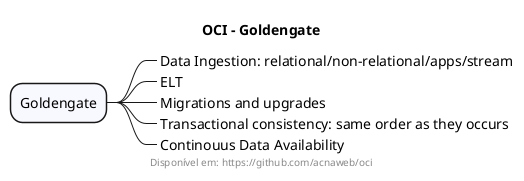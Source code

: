 @startmindmap

title "OCI - Goldengate"
footer Disponível em: https://github.com/acnaweb/oci

*[#F8F8FF] Goldengate

**_ Data Ingestion: relational/non-relational/apps/stream
**_ ELT
**_ Migrations and upgrades
**_ Transactional consistency: same order as they occurs
**_ Continouus Data Availability

@endmindmap
